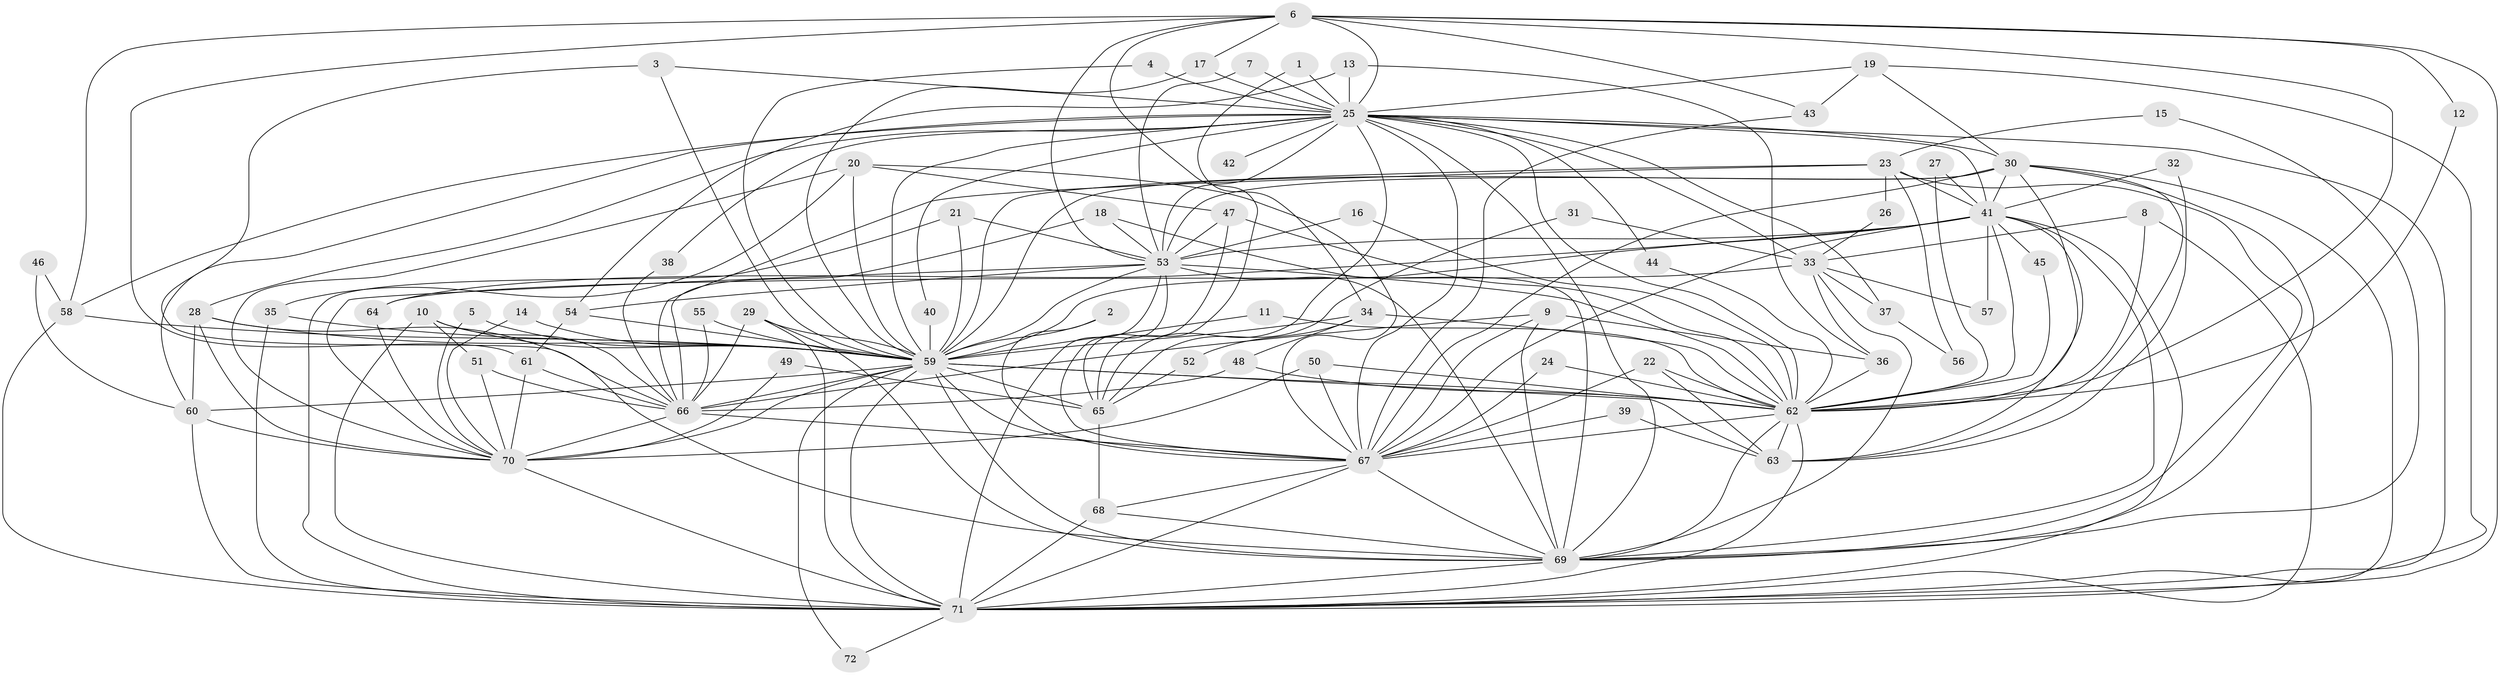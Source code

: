 // original degree distribution, {19: 0.013888888888888888, 18: 0.006944444444444444, 27: 0.006944444444444444, 22: 0.006944444444444444, 26: 0.006944444444444444, 24: 0.006944444444444444, 14: 0.006944444444444444, 17: 0.006944444444444444, 36: 0.006944444444444444, 3: 0.20833333333333334, 4: 0.125, 9: 0.006944444444444444, 2: 0.5069444444444444, 5: 0.027777777777777776, 13: 0.006944444444444444, 12: 0.006944444444444444, 8: 0.013888888888888888, 7: 0.013888888888888888, 6: 0.013888888888888888}
// Generated by graph-tools (version 1.1) at 2025/49/03/09/25 03:49:32]
// undirected, 72 vertices, 203 edges
graph export_dot {
graph [start="1"]
  node [color=gray90,style=filled];
  1;
  2;
  3;
  4;
  5;
  6;
  7;
  8;
  9;
  10;
  11;
  12;
  13;
  14;
  15;
  16;
  17;
  18;
  19;
  20;
  21;
  22;
  23;
  24;
  25;
  26;
  27;
  28;
  29;
  30;
  31;
  32;
  33;
  34;
  35;
  36;
  37;
  38;
  39;
  40;
  41;
  42;
  43;
  44;
  45;
  46;
  47;
  48;
  49;
  50;
  51;
  52;
  53;
  54;
  55;
  56;
  57;
  58;
  59;
  60;
  61;
  62;
  63;
  64;
  65;
  66;
  67;
  68;
  69;
  70;
  71;
  72;
  1 -- 25 [weight=1.0];
  1 -- 34 [weight=1.0];
  2 -- 59 [weight=1.0];
  2 -- 67 [weight=1.0];
  3 -- 25 [weight=1.0];
  3 -- 59 [weight=1.0];
  3 -- 66 [weight=1.0];
  4 -- 25 [weight=1.0];
  4 -- 59 [weight=1.0];
  5 -- 59 [weight=1.0];
  5 -- 70 [weight=1.0];
  6 -- 12 [weight=1.0];
  6 -- 17 [weight=1.0];
  6 -- 25 [weight=1.0];
  6 -- 43 [weight=1.0];
  6 -- 53 [weight=1.0];
  6 -- 58 [weight=1.0];
  6 -- 61 [weight=1.0];
  6 -- 62 [weight=1.0];
  6 -- 65 [weight=1.0];
  6 -- 71 [weight=1.0];
  7 -- 25 [weight=1.0];
  7 -- 53 [weight=1.0];
  8 -- 33 [weight=1.0];
  8 -- 62 [weight=1.0];
  8 -- 71 [weight=1.0];
  9 -- 36 [weight=1.0];
  9 -- 66 [weight=1.0];
  9 -- 67 [weight=1.0];
  9 -- 69 [weight=1.0];
  10 -- 51 [weight=1.0];
  10 -- 59 [weight=1.0];
  10 -- 66 [weight=1.0];
  10 -- 71 [weight=1.0];
  11 -- 59 [weight=1.0];
  11 -- 62 [weight=1.0];
  12 -- 62 [weight=1.0];
  13 -- 25 [weight=2.0];
  13 -- 36 [weight=1.0];
  13 -- 54 [weight=1.0];
  14 -- 59 [weight=1.0];
  14 -- 70 [weight=1.0];
  15 -- 23 [weight=1.0];
  15 -- 69 [weight=1.0];
  16 -- 53 [weight=1.0];
  16 -- 62 [weight=1.0];
  17 -- 25 [weight=1.0];
  17 -- 59 [weight=2.0];
  18 -- 53 [weight=1.0];
  18 -- 66 [weight=1.0];
  18 -- 69 [weight=1.0];
  19 -- 25 [weight=1.0];
  19 -- 30 [weight=1.0];
  19 -- 43 [weight=1.0];
  19 -- 71 [weight=1.0];
  20 -- 35 [weight=1.0];
  20 -- 47 [weight=1.0];
  20 -- 59 [weight=1.0];
  20 -- 67 [weight=1.0];
  20 -- 70 [weight=1.0];
  21 -- 53 [weight=1.0];
  21 -- 59 [weight=1.0];
  21 -- 71 [weight=1.0];
  22 -- 62 [weight=1.0];
  22 -- 63 [weight=1.0];
  22 -- 67 [weight=1.0];
  23 -- 26 [weight=1.0];
  23 -- 41 [weight=1.0];
  23 -- 56 [weight=1.0];
  23 -- 59 [weight=1.0];
  23 -- 66 [weight=1.0];
  23 -- 69 [weight=1.0];
  24 -- 62 [weight=1.0];
  24 -- 67 [weight=1.0];
  25 -- 28 [weight=1.0];
  25 -- 30 [weight=2.0];
  25 -- 33 [weight=1.0];
  25 -- 37 [weight=2.0];
  25 -- 38 [weight=1.0];
  25 -- 40 [weight=1.0];
  25 -- 41 [weight=1.0];
  25 -- 42 [weight=1.0];
  25 -- 44 [weight=1.0];
  25 -- 53 [weight=1.0];
  25 -- 58 [weight=1.0];
  25 -- 59 [weight=2.0];
  25 -- 60 [weight=1.0];
  25 -- 62 [weight=2.0];
  25 -- 65 [weight=1.0];
  25 -- 67 [weight=1.0];
  25 -- 69 [weight=1.0];
  25 -- 71 [weight=1.0];
  26 -- 33 [weight=1.0];
  27 -- 41 [weight=1.0];
  27 -- 62 [weight=1.0];
  28 -- 59 [weight=1.0];
  28 -- 60 [weight=1.0];
  28 -- 69 [weight=1.0];
  28 -- 70 [weight=1.0];
  29 -- 59 [weight=1.0];
  29 -- 66 [weight=1.0];
  29 -- 69 [weight=1.0];
  29 -- 71 [weight=1.0];
  30 -- 41 [weight=1.0];
  30 -- 53 [weight=1.0];
  30 -- 59 [weight=2.0];
  30 -- 62 [weight=1.0];
  30 -- 63 [weight=1.0];
  30 -- 67 [weight=1.0];
  30 -- 69 [weight=1.0];
  30 -- 71 [weight=1.0];
  31 -- 33 [weight=1.0];
  31 -- 65 [weight=1.0];
  32 -- 41 [weight=1.0];
  32 -- 63 [weight=1.0];
  33 -- 36 [weight=1.0];
  33 -- 37 [weight=1.0];
  33 -- 57 [weight=1.0];
  33 -- 64 [weight=1.0];
  33 -- 69 [weight=1.0];
  34 -- 48 [weight=1.0];
  34 -- 52 [weight=1.0];
  34 -- 59 [weight=1.0];
  34 -- 62 [weight=1.0];
  35 -- 59 [weight=2.0];
  35 -- 71 [weight=1.0];
  36 -- 62 [weight=3.0];
  37 -- 56 [weight=1.0];
  38 -- 66 [weight=1.0];
  39 -- 63 [weight=1.0];
  39 -- 67 [weight=1.0];
  40 -- 59 [weight=3.0];
  41 -- 45 [weight=1.0];
  41 -- 53 [weight=2.0];
  41 -- 57 [weight=1.0];
  41 -- 59 [weight=2.0];
  41 -- 62 [weight=1.0];
  41 -- 63 [weight=1.0];
  41 -- 64 [weight=1.0];
  41 -- 67 [weight=1.0];
  41 -- 69 [weight=2.0];
  41 -- 71 [weight=1.0];
  43 -- 67 [weight=1.0];
  44 -- 62 [weight=1.0];
  45 -- 62 [weight=1.0];
  46 -- 58 [weight=1.0];
  46 -- 60 [weight=1.0];
  47 -- 53 [weight=1.0];
  47 -- 62 [weight=1.0];
  47 -- 65 [weight=1.0];
  48 -- 62 [weight=1.0];
  48 -- 66 [weight=1.0];
  49 -- 65 [weight=1.0];
  49 -- 70 [weight=1.0];
  50 -- 62 [weight=1.0];
  50 -- 67 [weight=1.0];
  50 -- 70 [weight=1.0];
  51 -- 66 [weight=1.0];
  51 -- 70 [weight=1.0];
  52 -- 65 [weight=1.0];
  53 -- 54 [weight=1.0];
  53 -- 59 [weight=2.0];
  53 -- 62 [weight=2.0];
  53 -- 67 [weight=1.0];
  53 -- 69 [weight=1.0];
  53 -- 70 [weight=1.0];
  53 -- 71 [weight=1.0];
  54 -- 59 [weight=1.0];
  54 -- 61 [weight=1.0];
  55 -- 59 [weight=1.0];
  55 -- 66 [weight=1.0];
  58 -- 59 [weight=1.0];
  58 -- 71 [weight=1.0];
  59 -- 60 [weight=1.0];
  59 -- 62 [weight=2.0];
  59 -- 63 [weight=1.0];
  59 -- 65 [weight=1.0];
  59 -- 66 [weight=1.0];
  59 -- 67 [weight=2.0];
  59 -- 69 [weight=2.0];
  59 -- 70 [weight=2.0];
  59 -- 71 [weight=2.0];
  59 -- 72 [weight=1.0];
  60 -- 70 [weight=1.0];
  60 -- 71 [weight=1.0];
  61 -- 66 [weight=2.0];
  61 -- 70 [weight=1.0];
  62 -- 63 [weight=1.0];
  62 -- 67 [weight=2.0];
  62 -- 69 [weight=1.0];
  62 -- 71 [weight=2.0];
  64 -- 70 [weight=1.0];
  65 -- 68 [weight=1.0];
  66 -- 67 [weight=2.0];
  66 -- 70 [weight=1.0];
  67 -- 68 [weight=1.0];
  67 -- 69 [weight=2.0];
  67 -- 71 [weight=1.0];
  68 -- 69 [weight=1.0];
  68 -- 71 [weight=2.0];
  69 -- 71 [weight=1.0];
  70 -- 71 [weight=2.0];
  71 -- 72 [weight=1.0];
}
